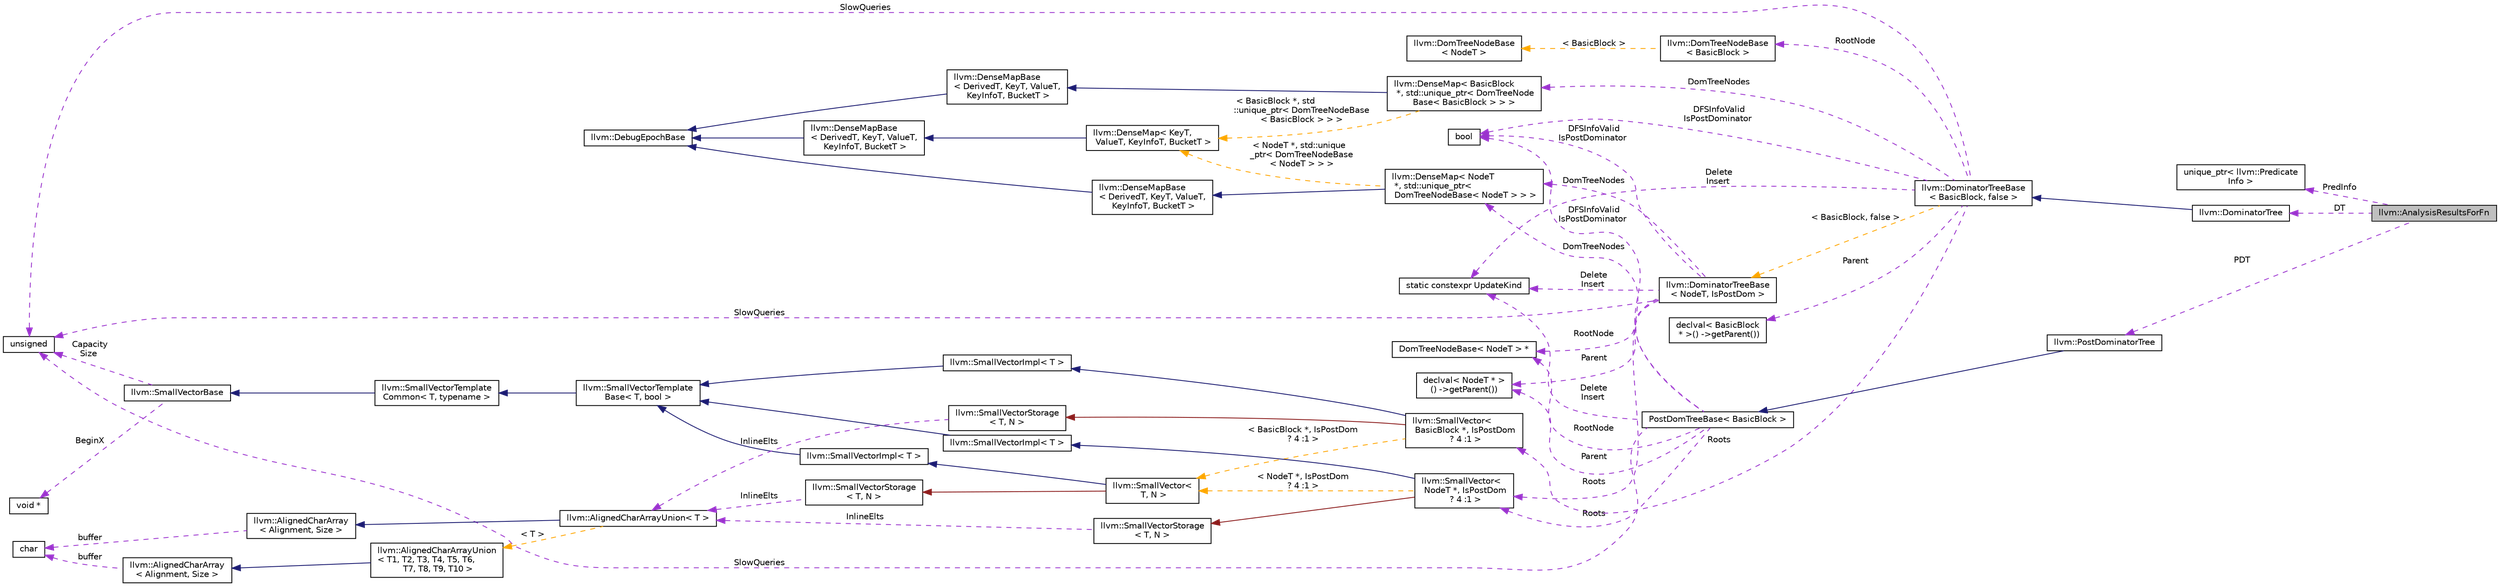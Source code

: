 digraph "llvm::AnalysisResultsForFn"
{
 // LATEX_PDF_SIZE
  bgcolor="transparent";
  edge [fontname="Helvetica",fontsize="10",labelfontname="Helvetica",labelfontsize="10"];
  node [fontname="Helvetica",fontsize="10",shape="box"];
  rankdir="LR";
  Node1 [label="llvm::AnalysisResultsForFn",height=0.2,width=0.4,color="black", fillcolor="grey75", style="filled", fontcolor="black",tooltip="Helper struct for bundling up the analysis results per function for IPSCCP."];
  Node2 -> Node1 [dir="back",color="darkorchid3",fontsize="10",style="dashed",label=" PredInfo" ,fontname="Helvetica"];
  Node2 [label="unique_ptr\< llvm::Predicate\lInfo \>",height=0.2,width=0.4,color="black",tooltip=" "];
  Node3 -> Node1 [dir="back",color="darkorchid3",fontsize="10",style="dashed",label=" DT" ,fontname="Helvetica"];
  Node3 [label="llvm::DominatorTree",height=0.2,width=0.4,color="black",URL="$classllvm_1_1DominatorTree.html",tooltip="Concrete subclass of DominatorTreeBase that is used to compute a normal dominator tree."];
  Node4 -> Node3 [dir="back",color="midnightblue",fontsize="10",style="solid",fontname="Helvetica"];
  Node4 [label="llvm::DominatorTreeBase\l\< BasicBlock, false \>",height=0.2,width=0.4,color="black",URL="$classllvm_1_1DominatorTreeBase.html",tooltip=" "];
  Node5 -> Node4 [dir="back",color="darkorchid3",fontsize="10",style="dashed",label=" DFSInfoValid\nIsPostDominator" ,fontname="Helvetica"];
  Node5 [label="bool",height=0.2,width=0.4,color="black",URL="$classbool.html",tooltip=" "];
  Node6 -> Node4 [dir="back",color="darkorchid3",fontsize="10",style="dashed",label=" Delete\nInsert" ,fontname="Helvetica"];
  Node6 [label="static constexpr UpdateKind",height=0.2,width=0.4,color="black",tooltip=" "];
  Node7 -> Node4 [dir="back",color="darkorchid3",fontsize="10",style="dashed",label=" Roots" ,fontname="Helvetica"];
  Node7 [label="llvm::SmallVector\<\l BasicBlock *, IsPostDom\l ? 4 :1 \>",height=0.2,width=0.4,color="black",URL="$classllvm_1_1SmallVector.html",tooltip=" "];
  Node8 -> Node7 [dir="back",color="midnightblue",fontsize="10",style="solid",fontname="Helvetica"];
  Node8 [label="llvm::SmallVectorImpl\< T \>",height=0.2,width=0.4,color="black",URL="$classllvm_1_1SmallVectorImpl.html",tooltip="This class consists of common code factored out of the SmallVector class to reduce code duplication b..."];
  Node9 -> Node8 [dir="back",color="midnightblue",fontsize="10",style="solid",fontname="Helvetica"];
  Node9 [label="llvm::SmallVectorTemplate\lBase\< T, bool \>",height=0.2,width=0.4,color="black",URL="$classllvm_1_1SmallVectorTemplateBase.html",tooltip="SmallVectorTemplateBase<TriviallyCopyable = false> - This is where we put method implementations that..."];
  Node10 -> Node9 [dir="back",color="midnightblue",fontsize="10",style="solid",fontname="Helvetica"];
  Node10 [label="llvm::SmallVectorTemplate\lCommon\< T, typename \>",height=0.2,width=0.4,color="black",URL="$classllvm_1_1SmallVectorTemplateCommon.html",tooltip="This is the part of SmallVectorTemplateBase which does not depend on whether the type T is a POD."];
  Node11 -> Node10 [dir="back",color="midnightblue",fontsize="10",style="solid",fontname="Helvetica"];
  Node11 [label="llvm::SmallVectorBase",height=0.2,width=0.4,color="black",URL="$classllvm_1_1SmallVectorBase.html",tooltip="This is all the non-templated stuff common to all SmallVectors."];
  Node12 -> Node11 [dir="back",color="darkorchid3",fontsize="10",style="dashed",label=" BeginX" ,fontname="Helvetica"];
  Node12 [label="void *",height=0.2,width=0.4,color="black",tooltip=" "];
  Node13 -> Node11 [dir="back",color="darkorchid3",fontsize="10",style="dashed",label=" Capacity\nSize" ,fontname="Helvetica"];
  Node13 [label="unsigned",height=0.2,width=0.4,color="black",URL="$classunsigned.html",tooltip=" "];
  Node14 -> Node7 [dir="back",color="firebrick4",fontsize="10",style="solid",fontname="Helvetica"];
  Node14 [label="llvm::SmallVectorStorage\l\< T, N \>",height=0.2,width=0.4,color="black",URL="$structllvm_1_1SmallVectorStorage.html",tooltip="Storage for the SmallVector elements."];
  Node15 -> Node14 [dir="back",color="darkorchid3",fontsize="10",style="dashed",label=" InlineElts" ,fontname="Helvetica"];
  Node15 [label="llvm::AlignedCharArrayUnion\< T \>",height=0.2,width=0.4,color="black",URL="$structllvm_1_1AlignedCharArrayUnion.html",tooltip=" "];
  Node16 -> Node15 [dir="back",color="midnightblue",fontsize="10",style="solid",fontname="Helvetica"];
  Node16 [label="llvm::AlignedCharArray\l\< Alignment, Size \>",height=0.2,width=0.4,color="black",URL="$structllvm_1_1AlignedCharArray.html",tooltip="Helper for building an aligned character array type."];
  Node17 -> Node16 [dir="back",color="darkorchid3",fontsize="10",style="dashed",label=" buffer" ,fontname="Helvetica"];
  Node17 [label="char",height=0.2,width=0.4,color="black",URL="$classchar.html",tooltip=" "];
  Node18 -> Node15 [dir="back",color="orange",fontsize="10",style="dashed",label=" \< T \>" ,fontname="Helvetica"];
  Node18 [label="llvm::AlignedCharArrayUnion\l\< T1, T2, T3, T4, T5, T6,\l T7, T8, T9, T10 \>",height=0.2,width=0.4,color="black",URL="$structllvm_1_1AlignedCharArrayUnion.html",tooltip="This union template exposes a suitably aligned and sized character array member which can hold elemen..."];
  Node19 -> Node18 [dir="back",color="midnightblue",fontsize="10",style="solid",fontname="Helvetica"];
  Node19 [label="llvm::AlignedCharArray\l\< Alignment, Size \>",height=0.2,width=0.4,color="black",URL="$structllvm_1_1AlignedCharArray.html",tooltip="Helper for building an aligned character array type."];
  Node17 -> Node19 [dir="back",color="darkorchid3",fontsize="10",style="dashed",label=" buffer" ,fontname="Helvetica"];
  Node20 -> Node7 [dir="back",color="orange",fontsize="10",style="dashed",label=" \< BasicBlock *, IsPostDom\l ? 4 :1 \>" ,fontname="Helvetica"];
  Node20 [label="llvm::SmallVector\<\l T, N \>",height=0.2,width=0.4,color="black",URL="$classllvm_1_1SmallVector.html",tooltip="This is a 'vector' (really, a variable-sized array), optimized for the case when the array is small."];
  Node21 -> Node20 [dir="back",color="midnightblue",fontsize="10",style="solid",fontname="Helvetica"];
  Node21 [label="llvm::SmallVectorImpl\< T \>",height=0.2,width=0.4,color="black",URL="$classllvm_1_1SmallVectorImpl.html",tooltip="This class consists of common code factored out of the SmallVector class to reduce code duplication b..."];
  Node9 -> Node21 [dir="back",color="midnightblue",fontsize="10",style="solid",fontname="Helvetica"];
  Node22 -> Node20 [dir="back",color="firebrick4",fontsize="10",style="solid",fontname="Helvetica"];
  Node22 [label="llvm::SmallVectorStorage\l\< T, N \>",height=0.2,width=0.4,color="black",URL="$structllvm_1_1SmallVectorStorage.html",tooltip="Storage for the SmallVector elements."];
  Node15 -> Node22 [dir="back",color="darkorchid3",fontsize="10",style="dashed",label=" InlineElts" ,fontname="Helvetica"];
  Node23 -> Node4 [dir="back",color="darkorchid3",fontsize="10",style="dashed",label=" DomTreeNodes" ,fontname="Helvetica"];
  Node23 [label="llvm::DenseMap\< BasicBlock\l *, std::unique_ptr\< DomTreeNode\lBase\< BasicBlock \> \> \>",height=0.2,width=0.4,color="black",URL="$classllvm_1_1DenseMap.html",tooltip=" "];
  Node24 -> Node23 [dir="back",color="midnightblue",fontsize="10",style="solid",fontname="Helvetica"];
  Node24 [label="llvm::DenseMapBase\l\< DerivedT, KeyT, ValueT,\l KeyInfoT, BucketT \>",height=0.2,width=0.4,color="black",URL="$classllvm_1_1DenseMapBase.html",tooltip=" "];
  Node25 -> Node24 [dir="back",color="midnightblue",fontsize="10",style="solid",fontname="Helvetica"];
  Node25 [label="llvm::DebugEpochBase",height=0.2,width=0.4,color="black",URL="$classllvm_1_1DebugEpochBase.html",tooltip=" "];
  Node26 -> Node23 [dir="back",color="orange",fontsize="10",style="dashed",label=" \< BasicBlock *, std\l::unique_ptr\< DomTreeNodeBase\l\< BasicBlock \> \> \>" ,fontname="Helvetica"];
  Node26 [label="llvm::DenseMap\< KeyT,\l ValueT, KeyInfoT, BucketT \>",height=0.2,width=0.4,color="black",URL="$classllvm_1_1DenseMap.html",tooltip=" "];
  Node27 -> Node26 [dir="back",color="midnightblue",fontsize="10",style="solid",fontname="Helvetica"];
  Node27 [label="llvm::DenseMapBase\l\< DerivedT, KeyT, ValueT,\l KeyInfoT, BucketT \>",height=0.2,width=0.4,color="black",URL="$classllvm_1_1DenseMapBase.html",tooltip=" "];
  Node25 -> Node27 [dir="back",color="midnightblue",fontsize="10",style="solid",fontname="Helvetica"];
  Node28 -> Node4 [dir="back",color="darkorchid3",fontsize="10",style="dashed",label=" RootNode" ,fontname="Helvetica"];
  Node28 [label="llvm::DomTreeNodeBase\l\< BasicBlock \>",height=0.2,width=0.4,color="black",URL="$classllvm_1_1DomTreeNodeBase.html",tooltip=" "];
  Node29 -> Node28 [dir="back",color="orange",fontsize="10",style="dashed",label=" \< BasicBlock \>" ,fontname="Helvetica"];
  Node29 [label="llvm::DomTreeNodeBase\l\< NodeT \>",height=0.2,width=0.4,color="black",URL="$classllvm_1_1DomTreeNodeBase.html",tooltip="Base class for the actual dominator tree node."];
  Node30 -> Node4 [dir="back",color="darkorchid3",fontsize="10",style="dashed",label=" Parent" ,fontname="Helvetica"];
  Node30 [label="declval\< BasicBlock\l * \>() -\>getParent())",height=0.2,width=0.4,color="black",URL="$classdecltype_07std_1_1declval_3_01BasicBlock_01_5_01_4_07_08_01-_4getParent_07_08_08.html",tooltip=" "];
  Node13 -> Node4 [dir="back",color="darkorchid3",fontsize="10",style="dashed",label=" SlowQueries" ,fontname="Helvetica"];
  Node31 -> Node4 [dir="back",color="orange",fontsize="10",style="dashed",label=" \< BasicBlock, false \>" ,fontname="Helvetica"];
  Node31 [label="llvm::DominatorTreeBase\l\< NodeT, IsPostDom \>",height=0.2,width=0.4,color="black",URL="$classllvm_1_1DominatorTreeBase.html",tooltip="Core dominator tree base class."];
  Node5 -> Node31 [dir="back",color="darkorchid3",fontsize="10",style="dashed",label=" DFSInfoValid\nIsPostDominator" ,fontname="Helvetica"];
  Node6 -> Node31 [dir="back",color="darkorchid3",fontsize="10",style="dashed",label=" Delete\nInsert" ,fontname="Helvetica"];
  Node32 -> Node31 [dir="back",color="darkorchid3",fontsize="10",style="dashed",label=" Roots" ,fontname="Helvetica"];
  Node32 [label="llvm::SmallVector\<\l NodeT *, IsPostDom\l ? 4 :1 \>",height=0.2,width=0.4,color="black",URL="$classllvm_1_1SmallVector.html",tooltip=" "];
  Node33 -> Node32 [dir="back",color="midnightblue",fontsize="10",style="solid",fontname="Helvetica"];
  Node33 [label="llvm::SmallVectorImpl\< T \>",height=0.2,width=0.4,color="black",URL="$classllvm_1_1SmallVectorImpl.html",tooltip="This class consists of common code factored out of the SmallVector class to reduce code duplication b..."];
  Node9 -> Node33 [dir="back",color="midnightblue",fontsize="10",style="solid",fontname="Helvetica"];
  Node34 -> Node32 [dir="back",color="firebrick4",fontsize="10",style="solid",fontname="Helvetica"];
  Node34 [label="llvm::SmallVectorStorage\l\< T, N \>",height=0.2,width=0.4,color="black",URL="$structllvm_1_1SmallVectorStorage.html",tooltip="Storage for the SmallVector elements."];
  Node15 -> Node34 [dir="back",color="darkorchid3",fontsize="10",style="dashed",label=" InlineElts" ,fontname="Helvetica"];
  Node20 -> Node32 [dir="back",color="orange",fontsize="10",style="dashed",label=" \< NodeT *, IsPostDom\l ? 4 :1 \>" ,fontname="Helvetica"];
  Node35 -> Node31 [dir="back",color="darkorchid3",fontsize="10",style="dashed",label=" DomTreeNodes" ,fontname="Helvetica"];
  Node35 [label="llvm::DenseMap\< NodeT\l *, std::unique_ptr\<\l DomTreeNodeBase\< NodeT \> \> \>",height=0.2,width=0.4,color="black",URL="$classllvm_1_1DenseMap.html",tooltip=" "];
  Node36 -> Node35 [dir="back",color="midnightblue",fontsize="10",style="solid",fontname="Helvetica"];
  Node36 [label="llvm::DenseMapBase\l\< DerivedT, KeyT, ValueT,\l KeyInfoT, BucketT \>",height=0.2,width=0.4,color="black",URL="$classllvm_1_1DenseMapBase.html",tooltip=" "];
  Node25 -> Node36 [dir="back",color="midnightblue",fontsize="10",style="solid",fontname="Helvetica"];
  Node26 -> Node35 [dir="back",color="orange",fontsize="10",style="dashed",label=" \< NodeT *, std::unique\l_ptr\< DomTreeNodeBase\l\< NodeT \> \> \>" ,fontname="Helvetica"];
  Node37 -> Node31 [dir="back",color="darkorchid3",fontsize="10",style="dashed",label=" RootNode" ,fontname="Helvetica"];
  Node37 [label="DomTreeNodeBase\< NodeT \> *",height=0.2,width=0.4,color="black",tooltip=" "];
  Node38 -> Node31 [dir="back",color="darkorchid3",fontsize="10",style="dashed",label=" Parent" ,fontname="Helvetica"];
  Node38 [label="declval\< NodeT * \>\l() -\>getParent())",height=0.2,width=0.4,color="black",tooltip=" "];
  Node13 -> Node31 [dir="back",color="darkorchid3",fontsize="10",style="dashed",label=" SlowQueries" ,fontname="Helvetica"];
  Node39 -> Node1 [dir="back",color="darkorchid3",fontsize="10",style="dashed",label=" PDT" ,fontname="Helvetica"];
  Node39 [label="llvm::PostDominatorTree",height=0.2,width=0.4,color="black",URL="$classllvm_1_1PostDominatorTree.html",tooltip="PostDominatorTree Class - Concrete subclass of DominatorTree that is used to compute the post-dominat..."];
  Node40 -> Node39 [dir="back",color="midnightblue",fontsize="10",style="solid",fontname="Helvetica"];
  Node40 [label="PostDomTreeBase\< BasicBlock \>",height=0.2,width=0.4,color="black",URL="$classllvm_1_1DominatorTreeBase.html",tooltip="Core dominator tree base class."];
  Node5 -> Node40 [dir="back",color="darkorchid3",fontsize="10",style="dashed",label=" DFSInfoValid\nIsPostDominator" ,fontname="Helvetica"];
  Node6 -> Node40 [dir="back",color="darkorchid3",fontsize="10",style="dashed",label=" Delete\nInsert" ,fontname="Helvetica"];
  Node32 -> Node40 [dir="back",color="darkorchid3",fontsize="10",style="dashed",label=" Roots" ,fontname="Helvetica"];
  Node35 -> Node40 [dir="back",color="darkorchid3",fontsize="10",style="dashed",label=" DomTreeNodes" ,fontname="Helvetica"];
  Node37 -> Node40 [dir="back",color="darkorchid3",fontsize="10",style="dashed",label=" RootNode" ,fontname="Helvetica"];
  Node38 -> Node40 [dir="back",color="darkorchid3",fontsize="10",style="dashed",label=" Parent" ,fontname="Helvetica"];
  Node13 -> Node40 [dir="back",color="darkorchid3",fontsize="10",style="dashed",label=" SlowQueries" ,fontname="Helvetica"];
}
